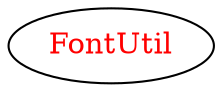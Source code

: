 digraph dependencyGraph {
 concentrate=true;
 ranksep="2.0";
 rankdir="LR"; 
 splines="ortho";
"FontUtil" [fontcolor="red"];
}